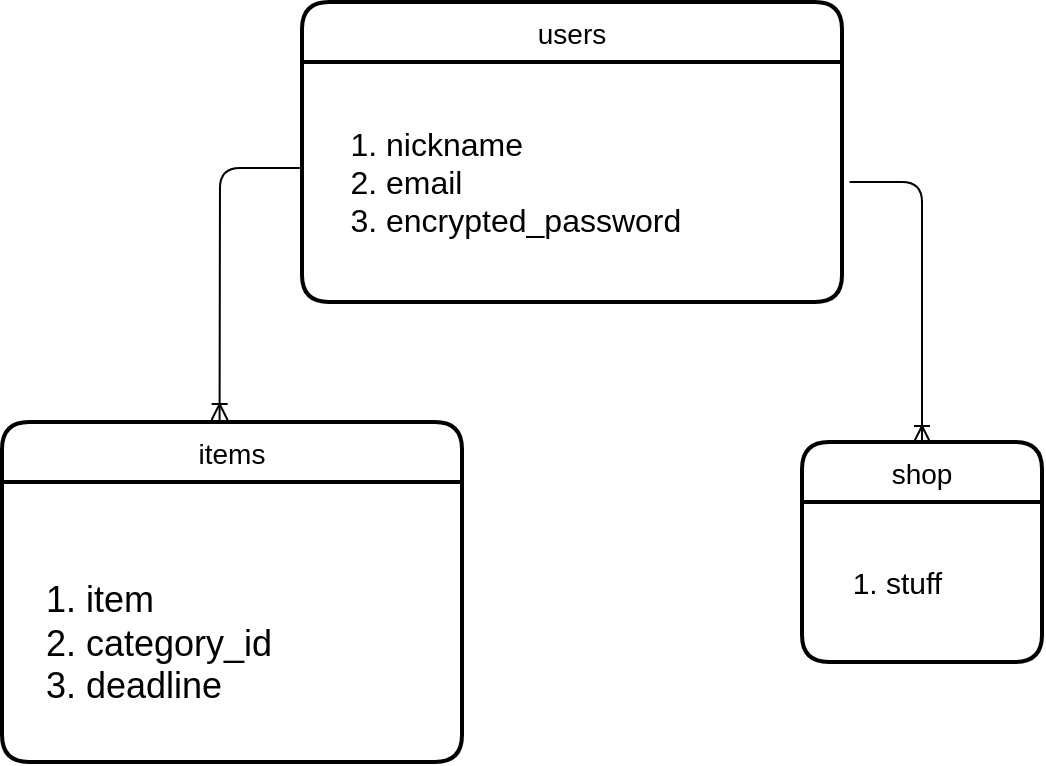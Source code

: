 <mxfile>
    <diagram id="jGReRDsg7Ar-l_shjxGd" name="Page-1">
        <mxGraphModel dx="688" dy="584" grid="1" gridSize="10" guides="1" tooltips="1" connect="1" arrows="1" fold="1" page="1" pageScale="1" pageWidth="827" pageHeight="1169" math="0" shadow="0">
            <root>
                <mxCell id="0"/>
                <mxCell id="1" parent="0"/>
                <mxCell id="2" value="users" style="swimlane;childLayout=stackLayout;horizontal=1;startSize=30;horizontalStack=0;rounded=1;fontSize=14;fontStyle=0;strokeWidth=2;resizeParent=0;resizeLast=1;shadow=0;dashed=0;align=center;" parent="1" vertex="1">
                    <mxGeometry x="360" y="60" width="270" height="150" as="geometry"/>
                </mxCell>
                <mxCell id="10" value="&lt;ol style=&quot;font-size: 16px&quot;&gt;&lt;li&gt;&lt;span&gt;nickname&lt;/span&gt;&lt;/li&gt;&lt;li&gt;&lt;span&gt;email&lt;/span&gt;&lt;/li&gt;&lt;li&gt;&lt;span&gt;encrypted_password&lt;/span&gt;&lt;/li&gt;&lt;/ol&gt;" style="text;html=1;align=left;verticalAlign=middle;resizable=0;points=[];autosize=1;" parent="2" vertex="1">
                    <mxGeometry y="30" width="270" height="120" as="geometry"/>
                </mxCell>
                <mxCell id="4" value="items" style="swimlane;childLayout=stackLayout;horizontal=1;startSize=30;horizontalStack=0;rounded=1;fontSize=14;fontStyle=0;strokeWidth=2;resizeParent=0;resizeLast=1;shadow=0;dashed=0;align=center;" parent="1" vertex="1">
                    <mxGeometry x="210" y="270" width="230" height="170" as="geometry"/>
                </mxCell>
                <mxCell id="12" value="&lt;div style=&quot;font-size: 18px&quot;&gt;&lt;font style=&quot;font-size: 18px&quot;&gt;&lt;br&gt;&lt;/font&gt;&lt;/div&gt;&lt;ol style=&quot;font-size: 18px&quot;&gt;&lt;li&gt;&lt;font style=&quot;font-size: 18px&quot;&gt;item&lt;/font&gt;&lt;/li&gt;&lt;li&gt;&lt;font style=&quot;font-size: 18px&quot;&gt;category_id&lt;/font&gt;&lt;/li&gt;&lt;li&gt;&lt;font style=&quot;font-size: 18px&quot;&gt;deadline&lt;/font&gt;&lt;/li&gt;&lt;/ol&gt;" style="text;html=1;align=left;verticalAlign=middle;resizable=0;points=[];autosize=1;" parent="4" vertex="1">
                    <mxGeometry y="30" width="230" height="140" as="geometry"/>
                </mxCell>
                <mxCell id="6" value="shop" style="swimlane;childLayout=stackLayout;horizontal=1;startSize=30;horizontalStack=0;rounded=1;fontSize=14;fontStyle=0;strokeWidth=2;resizeParent=0;resizeLast=1;shadow=0;dashed=0;align=center;" parent="1" vertex="1">
                    <mxGeometry x="610" y="280" width="120" height="110" as="geometry"/>
                </mxCell>
                <mxCell id="13" value="&lt;ol&gt;&lt;li style=&quot;font-size: 15px&quot;&gt;stuff&lt;/li&gt;&lt;/ol&gt;" style="text;html=1;align=left;verticalAlign=middle;resizable=0;points=[];autosize=1;" parent="6" vertex="1">
                    <mxGeometry y="30" width="120" height="80" as="geometry"/>
                </mxCell>
                <mxCell id="21" value="" style="fontSize=12;html=1;endArrow=ERoneToMany;entryX=0.473;entryY=-0.006;entryDx=0;entryDy=0;entryPerimeter=0;exitX=-0.004;exitY=0.442;exitDx=0;exitDy=0;exitPerimeter=0;" edge="1" parent="1" source="10" target="4">
                    <mxGeometry width="100" height="100" relative="1" as="geometry">
                        <mxPoint x="160" y="200" as="sourcePoint"/>
                        <mxPoint x="330" y="260" as="targetPoint"/>
                        <Array as="points">
                            <mxPoint x="319" y="143"/>
                        </Array>
                    </mxGeometry>
                </mxCell>
                <mxCell id="22" value="" style="fontSize=12;html=1;endArrow=ERoneToMany;exitX=1.014;exitY=0.5;exitDx=0;exitDy=0;exitPerimeter=0;entryX=0.5;entryY=0;entryDx=0;entryDy=0;" edge="1" parent="1" source="10" target="6">
                    <mxGeometry width="100" height="100" relative="1" as="geometry">
                        <mxPoint x="650" y="240" as="sourcePoint"/>
                        <mxPoint x="750" y="140" as="targetPoint"/>
                        <Array as="points">
                            <mxPoint x="670" y="150"/>
                        </Array>
                    </mxGeometry>
                </mxCell>
            </root>
        </mxGraphModel>
    </diagram>
</mxfile>